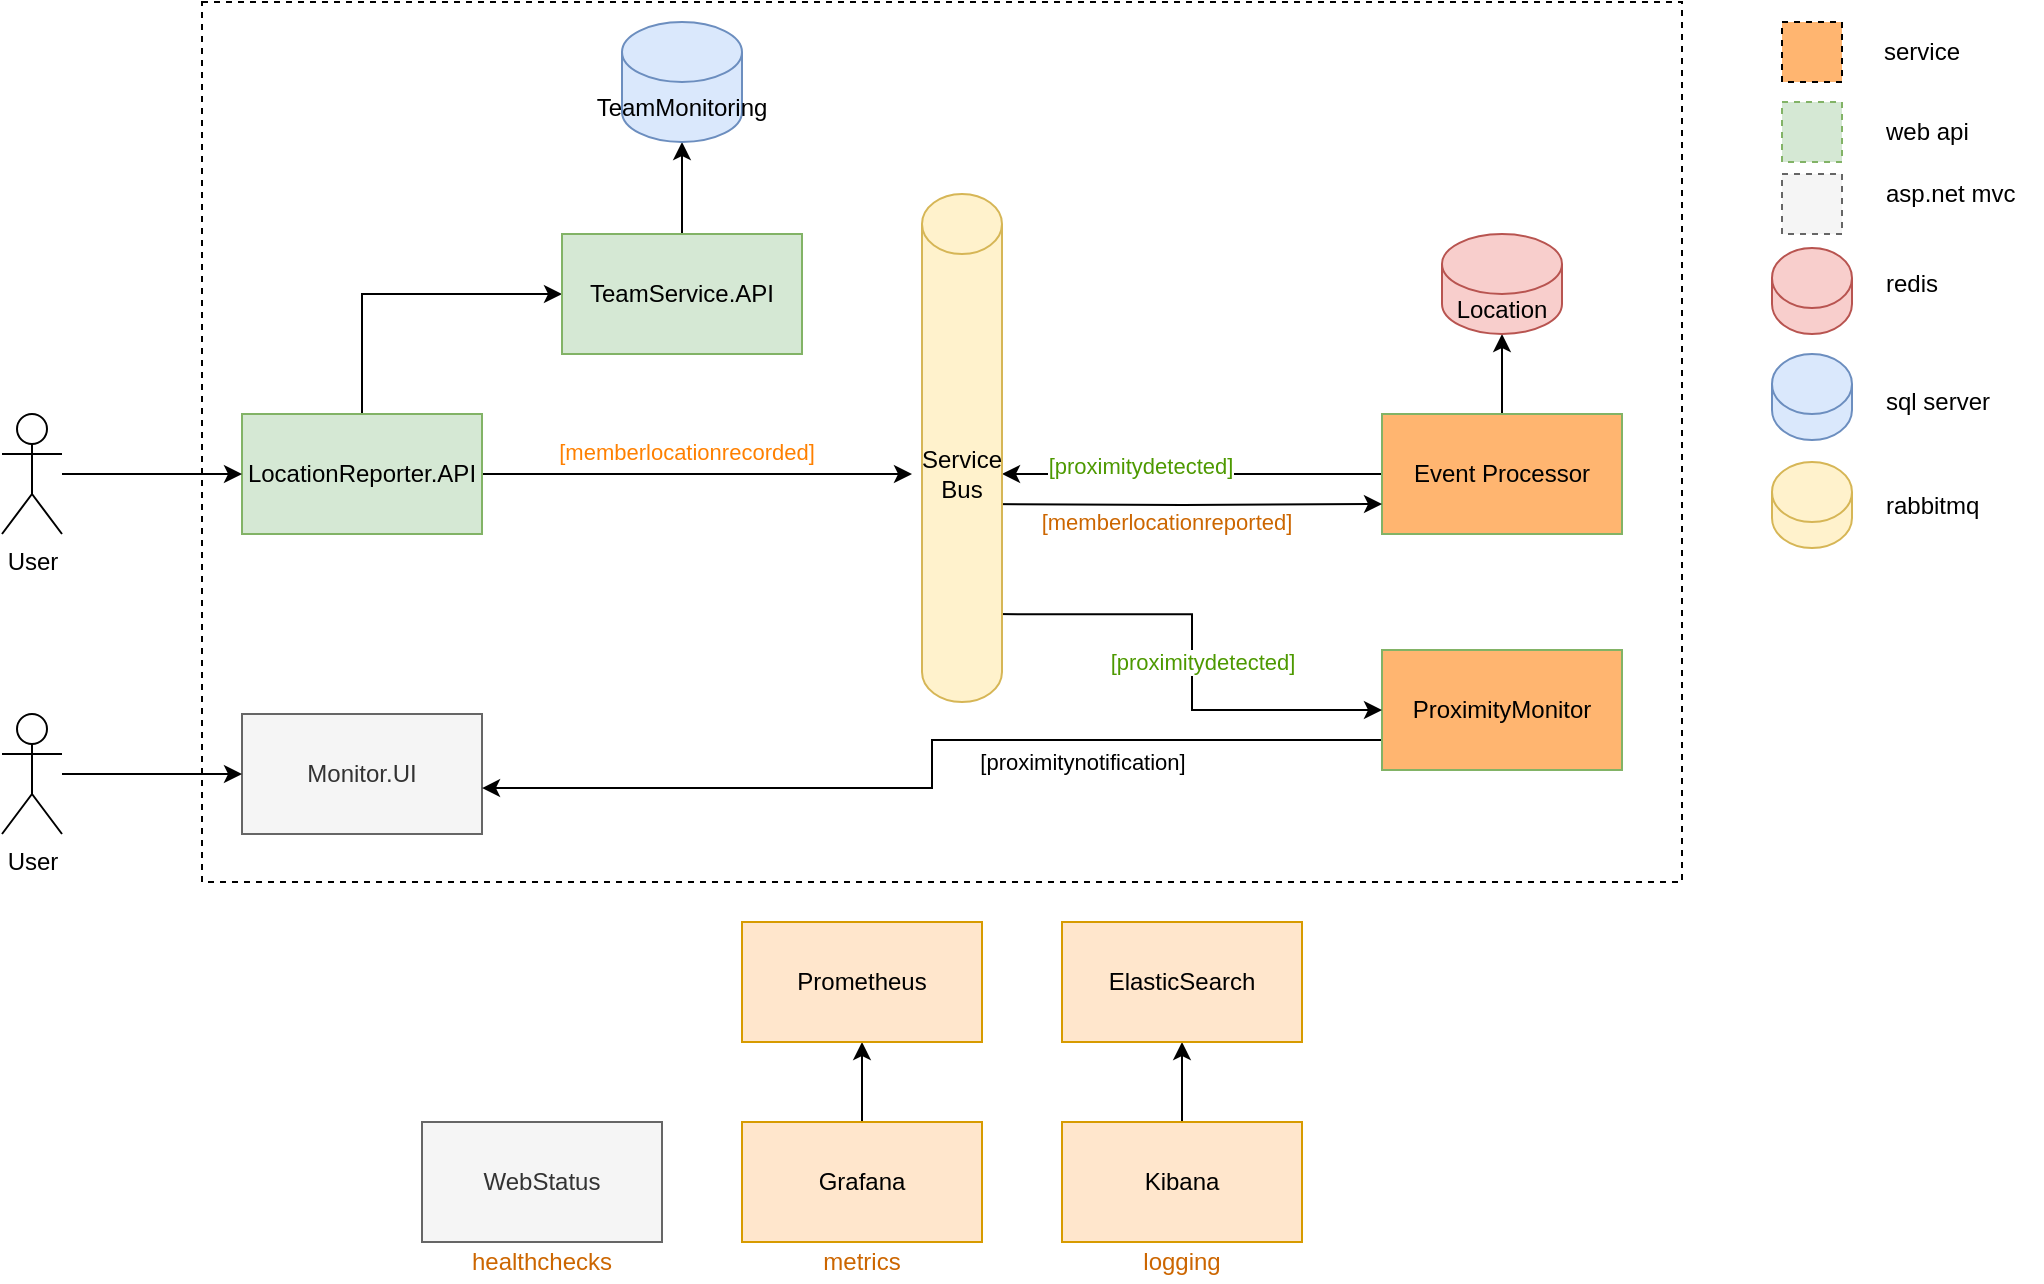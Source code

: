 <mxfile version="14.7.2" type="github">
  <diagram id="5P74kh_oxJAOAwm8A3kO" name="Page-1">
    <mxGraphModel dx="1422" dy="762" grid="1" gridSize="10" guides="1" tooltips="1" connect="1" arrows="1" fold="1" page="1" pageScale="1" pageWidth="1169" pageHeight="827" math="0" shadow="0">
      <root>
        <mxCell id="0" />
        <mxCell id="1" parent="0" />
        <mxCell id="XXVCzD4Wfb_KxAH5IpnT-40" value="" style="rounded=0;whiteSpace=wrap;html=1;dashed=1;" vertex="1" parent="1">
          <mxGeometry x="150" y="60" width="740" height="440" as="geometry" />
        </mxCell>
        <mxCell id="XXVCzD4Wfb_KxAH5IpnT-27" style="edgeStyle=orthogonalEdgeStyle;rounded=0;orthogonalLoop=1;jettySize=auto;html=1;entryX=0.5;entryY=1;entryDx=0;entryDy=0;entryPerimeter=0;" edge="1" parent="1" source="XXVCzD4Wfb_KxAH5IpnT-1" target="XXVCzD4Wfb_KxAH5IpnT-11">
          <mxGeometry relative="1" as="geometry" />
        </mxCell>
        <mxCell id="XXVCzD4Wfb_KxAH5IpnT-31" style="edgeStyle=orthogonalEdgeStyle;rounded=0;orthogonalLoop=1;jettySize=auto;html=1;entryX=1;entryY=0.551;entryDx=0;entryDy=0;entryPerimeter=0;" edge="1" parent="1" source="XXVCzD4Wfb_KxAH5IpnT-1" target="XXVCzD4Wfb_KxAH5IpnT-16">
          <mxGeometry relative="1" as="geometry" />
        </mxCell>
        <mxCell id="XXVCzD4Wfb_KxAH5IpnT-32" value="[proximitydetected]" style="edgeLabel;html=1;align=center;verticalAlign=middle;resizable=0;points=[];fontColor=#4D9900;" vertex="1" connectable="0" parent="XXVCzD4Wfb_KxAH5IpnT-31">
          <mxGeometry x="0.274" y="-4" relative="1" as="geometry">
            <mxPoint as="offset" />
          </mxGeometry>
        </mxCell>
        <mxCell id="XXVCzD4Wfb_KxAH5IpnT-1" value="Event Processor" style="rounded=0;whiteSpace=wrap;html=1;strokeColor=#82b366;fillColor=#FFB570;" vertex="1" parent="1">
          <mxGeometry x="740" y="266" width="120" height="60" as="geometry" />
        </mxCell>
        <mxCell id="XXVCzD4Wfb_KxAH5IpnT-2" value="Monitor.UI" style="rounded=0;whiteSpace=wrap;html=1;fillColor=#f5f5f5;strokeColor=#666666;fontColor=#333333;" vertex="1" parent="1">
          <mxGeometry x="170" y="416" width="120" height="60" as="geometry" />
        </mxCell>
        <mxCell id="XXVCzD4Wfb_KxAH5IpnT-20" style="edgeStyle=orthogonalEdgeStyle;rounded=0;orthogonalLoop=1;jettySize=auto;html=1;" edge="1" parent="1" source="XXVCzD4Wfb_KxAH5IpnT-3">
          <mxGeometry relative="1" as="geometry">
            <mxPoint x="505" y="296" as="targetPoint" />
          </mxGeometry>
        </mxCell>
        <mxCell id="XXVCzD4Wfb_KxAH5IpnT-21" value="[memberlocationrecorded]" style="edgeLabel;html=1;align=center;verticalAlign=middle;resizable=0;points=[];fontColor=#FF8000;" vertex="1" connectable="0" parent="XXVCzD4Wfb_KxAH5IpnT-20">
          <mxGeometry x="-0.295" y="1" relative="1" as="geometry">
            <mxPoint x="26" y="-10" as="offset" />
          </mxGeometry>
        </mxCell>
        <mxCell id="XXVCzD4Wfb_KxAH5IpnT-30" style="edgeStyle=orthogonalEdgeStyle;rounded=0;orthogonalLoop=1;jettySize=auto;html=1;entryX=0;entryY=0.5;entryDx=0;entryDy=0;exitX=0.5;exitY=0;exitDx=0;exitDy=0;" edge="1" parent="1" source="XXVCzD4Wfb_KxAH5IpnT-3" target="XXVCzD4Wfb_KxAH5IpnT-4">
          <mxGeometry relative="1" as="geometry">
            <Array as="points">
              <mxPoint x="230" y="206" />
            </Array>
          </mxGeometry>
        </mxCell>
        <mxCell id="XXVCzD4Wfb_KxAH5IpnT-3" value="LocationReporter.API" style="rounded=0;whiteSpace=wrap;html=1;fillColor=#d5e8d4;strokeColor=#82b366;" vertex="1" parent="1">
          <mxGeometry x="170" y="266" width="120" height="60" as="geometry" />
        </mxCell>
        <mxCell id="XXVCzD4Wfb_KxAH5IpnT-29" style="edgeStyle=orthogonalEdgeStyle;rounded=0;orthogonalLoop=1;jettySize=auto;html=1;entryX=0.5;entryY=1;entryDx=0;entryDy=0;entryPerimeter=0;" edge="1" parent="1" source="XXVCzD4Wfb_KxAH5IpnT-4" target="XXVCzD4Wfb_KxAH5IpnT-10">
          <mxGeometry relative="1" as="geometry" />
        </mxCell>
        <mxCell id="XXVCzD4Wfb_KxAH5IpnT-4" value="TeamService.API" style="rounded=0;whiteSpace=wrap;html=1;fillColor=#d5e8d4;strokeColor=#82b366;" vertex="1" parent="1">
          <mxGeometry x="330" y="176" width="120" height="60" as="geometry" />
        </mxCell>
        <mxCell id="XXVCzD4Wfb_KxAH5IpnT-35" style="edgeStyle=orthogonalEdgeStyle;rounded=0;orthogonalLoop=1;jettySize=auto;html=1;entryX=1;entryY=0.617;entryDx=0;entryDy=0;entryPerimeter=0;exitX=0;exitY=0.75;exitDx=0;exitDy=0;" edge="1" parent="1" source="XXVCzD4Wfb_KxAH5IpnT-5" target="XXVCzD4Wfb_KxAH5IpnT-2">
          <mxGeometry relative="1" as="geometry" />
        </mxCell>
        <mxCell id="XXVCzD4Wfb_KxAH5IpnT-36" value="[proximitynotification]" style="edgeLabel;html=1;align=center;verticalAlign=middle;resizable=0;points=[];" vertex="1" connectable="0" parent="XXVCzD4Wfb_KxAH5IpnT-35">
          <mxGeometry x="-0.266" y="-1" relative="1" as="geometry">
            <mxPoint x="24" y="12" as="offset" />
          </mxGeometry>
        </mxCell>
        <mxCell id="XXVCzD4Wfb_KxAH5IpnT-5" value="ProximityMonitor" style="rounded=0;whiteSpace=wrap;html=1;strokeColor=#82b366;fillColor=#FFB570;" vertex="1" parent="1">
          <mxGeometry x="740" y="384" width="120" height="60" as="geometry" />
        </mxCell>
        <mxCell id="XXVCzD4Wfb_KxAH5IpnT-37" style="edgeStyle=orthogonalEdgeStyle;rounded=0;orthogonalLoop=1;jettySize=auto;html=1;entryX=0.5;entryY=1;entryDx=0;entryDy=0;" edge="1" parent="1" source="XXVCzD4Wfb_KxAH5IpnT-6" target="XXVCzD4Wfb_KxAH5IpnT-8">
          <mxGeometry relative="1" as="geometry" />
        </mxCell>
        <mxCell id="XXVCzD4Wfb_KxAH5IpnT-6" value="Kibana" style="rounded=0;whiteSpace=wrap;html=1;fillColor=#ffe6cc;strokeColor=#d79b00;" vertex="1" parent="1">
          <mxGeometry x="580" y="620" width="120" height="60" as="geometry" />
        </mxCell>
        <mxCell id="XXVCzD4Wfb_KxAH5IpnT-38" style="edgeStyle=orthogonalEdgeStyle;rounded=0;orthogonalLoop=1;jettySize=auto;html=1;entryX=0.5;entryY=1;entryDx=0;entryDy=0;" edge="1" parent="1" source="XXVCzD4Wfb_KxAH5IpnT-7" target="XXVCzD4Wfb_KxAH5IpnT-9">
          <mxGeometry relative="1" as="geometry" />
        </mxCell>
        <mxCell id="XXVCzD4Wfb_KxAH5IpnT-7" value="Grafana" style="rounded=0;whiteSpace=wrap;html=1;fillColor=#ffe6cc;strokeColor=#d79b00;" vertex="1" parent="1">
          <mxGeometry x="420" y="620" width="120" height="60" as="geometry" />
        </mxCell>
        <mxCell id="XXVCzD4Wfb_KxAH5IpnT-8" value="ElasticSearch" style="rounded=0;whiteSpace=wrap;html=1;fillColor=#ffe6cc;strokeColor=#d79b00;" vertex="1" parent="1">
          <mxGeometry x="580" y="520" width="120" height="60" as="geometry" />
        </mxCell>
        <mxCell id="XXVCzD4Wfb_KxAH5IpnT-9" value="Prometheus" style="rounded=0;whiteSpace=wrap;html=1;fillColor=#ffe6cc;strokeColor=#d79b00;" vertex="1" parent="1">
          <mxGeometry x="420" y="520" width="120" height="60" as="geometry" />
        </mxCell>
        <mxCell id="XXVCzD4Wfb_KxAH5IpnT-10" value="TeamMonitoring" style="shape=cylinder3;whiteSpace=wrap;html=1;boundedLbl=1;backgroundOutline=1;size=15;fillColor=#dae8fc;strokeColor=#6c8ebf;" vertex="1" parent="1">
          <mxGeometry x="360" y="70" width="60" height="60" as="geometry" />
        </mxCell>
        <mxCell id="XXVCzD4Wfb_KxAH5IpnT-11" value="Location" style="shape=cylinder3;whiteSpace=wrap;html=1;boundedLbl=1;backgroundOutline=1;size=15;fillColor=#f8cecc;strokeColor=#b85450;" vertex="1" parent="1">
          <mxGeometry x="770" y="176" width="60" height="50" as="geometry" />
        </mxCell>
        <mxCell id="XXVCzD4Wfb_KxAH5IpnT-15" style="edgeStyle=orthogonalEdgeStyle;rounded=0;orthogonalLoop=1;jettySize=auto;html=1;entryX=0;entryY=0.5;entryDx=0;entryDy=0;" edge="1" parent="1" source="XXVCzD4Wfb_KxAH5IpnT-12" target="XXVCzD4Wfb_KxAH5IpnT-2">
          <mxGeometry relative="1" as="geometry" />
        </mxCell>
        <mxCell id="XXVCzD4Wfb_KxAH5IpnT-12" value="User" style="shape=umlActor;verticalLabelPosition=bottom;verticalAlign=top;html=1;outlineConnect=0;" vertex="1" parent="1">
          <mxGeometry x="50" y="416" width="30" height="60" as="geometry" />
        </mxCell>
        <mxCell id="XXVCzD4Wfb_KxAH5IpnT-14" style="edgeStyle=orthogonalEdgeStyle;rounded=0;orthogonalLoop=1;jettySize=auto;html=1;" edge="1" parent="1" source="XXVCzD4Wfb_KxAH5IpnT-13" target="XXVCzD4Wfb_KxAH5IpnT-3">
          <mxGeometry relative="1" as="geometry" />
        </mxCell>
        <mxCell id="XXVCzD4Wfb_KxAH5IpnT-13" value="User" style="shape=umlActor;verticalLabelPosition=bottom;verticalAlign=top;html=1;outlineConnect=0;" vertex="1" parent="1">
          <mxGeometry x="50" y="266" width="30" height="60" as="geometry" />
        </mxCell>
        <mxCell id="XXVCzD4Wfb_KxAH5IpnT-25" style="edgeStyle=orthogonalEdgeStyle;rounded=0;orthogonalLoop=1;jettySize=auto;html=1;entryX=0;entryY=0.75;entryDx=0;entryDy=0;" edge="1" parent="1" target="XXVCzD4Wfb_KxAH5IpnT-1">
          <mxGeometry relative="1" as="geometry">
            <mxPoint x="540" y="311" as="sourcePoint" />
          </mxGeometry>
        </mxCell>
        <mxCell id="XXVCzD4Wfb_KxAH5IpnT-26" value="[memberlocationreported]" style="edgeLabel;html=1;align=center;verticalAlign=middle;resizable=0;points=[];fontColor=#CC6600;" vertex="1" connectable="0" parent="XXVCzD4Wfb_KxAH5IpnT-25">
          <mxGeometry x="-0.286" y="-3" relative="1" as="geometry">
            <mxPoint x="20" y="5" as="offset" />
          </mxGeometry>
        </mxCell>
        <mxCell id="XXVCzD4Wfb_KxAH5IpnT-33" style="edgeStyle=orthogonalEdgeStyle;rounded=0;orthogonalLoop=1;jettySize=auto;html=1;entryX=0;entryY=0.5;entryDx=0;entryDy=0;exitX=0.925;exitY=0.827;exitDx=0;exitDy=0;exitPerimeter=0;" edge="1" parent="1" source="XXVCzD4Wfb_KxAH5IpnT-16" target="XXVCzD4Wfb_KxAH5IpnT-5">
          <mxGeometry relative="1" as="geometry" />
        </mxCell>
        <mxCell id="XXVCzD4Wfb_KxAH5IpnT-34" value="[proximitydetected]" style="edgeLabel;html=1;align=center;verticalAlign=middle;resizable=0;points=[];fontColor=#4D9900;" vertex="1" connectable="0" parent="XXVCzD4Wfb_KxAH5IpnT-33">
          <mxGeometry x="0.369" y="1" relative="1" as="geometry">
            <mxPoint x="-14" y="-23" as="offset" />
          </mxGeometry>
        </mxCell>
        <mxCell id="XXVCzD4Wfb_KxAH5IpnT-16" value="Service Bus" style="shape=cylinder3;whiteSpace=wrap;html=1;boundedLbl=1;backgroundOutline=1;size=15;fillColor=#fff2cc;strokeColor=#d6b656;" vertex="1" parent="1">
          <mxGeometry x="510" y="156" width="40" height="254" as="geometry" />
        </mxCell>
        <mxCell id="XXVCzD4Wfb_KxAH5IpnT-17" value="WebStatus" style="rounded=0;whiteSpace=wrap;html=1;fillColor=#f5f5f5;strokeColor=#666666;fontColor=#333333;" vertex="1" parent="1">
          <mxGeometry x="260" y="620" width="120" height="60" as="geometry" />
        </mxCell>
        <mxCell id="XXVCzD4Wfb_KxAH5IpnT-42" value="healthchecks" style="text;html=1;strokeColor=none;fillColor=none;align=center;verticalAlign=middle;whiteSpace=wrap;rounded=0;dashed=1;fontColor=#CC6600;" vertex="1" parent="1">
          <mxGeometry x="300" y="680" width="40" height="20" as="geometry" />
        </mxCell>
        <mxCell id="XXVCzD4Wfb_KxAH5IpnT-43" value="metrics" style="text;html=1;strokeColor=none;fillColor=none;align=center;verticalAlign=middle;whiteSpace=wrap;rounded=0;dashed=1;fontColor=#CC6600;" vertex="1" parent="1">
          <mxGeometry x="460" y="680" width="40" height="20" as="geometry" />
        </mxCell>
        <mxCell id="XXVCzD4Wfb_KxAH5IpnT-44" value="service" style="text;html=1;strokeColor=none;fillColor=none;align=center;verticalAlign=middle;whiteSpace=wrap;rounded=0;dashed=1;" vertex="1" parent="1">
          <mxGeometry x="990" y="75" width="40" height="20" as="geometry" />
        </mxCell>
        <mxCell id="XXVCzD4Wfb_KxAH5IpnT-45" value="" style="rounded=0;whiteSpace=wrap;html=1;dashed=1;fontColor=#CC6600;fillColor=#FFB570;" vertex="1" parent="1">
          <mxGeometry x="940" y="70" width="30" height="30" as="geometry" />
        </mxCell>
        <mxCell id="XXVCzD4Wfb_KxAH5IpnT-46" value="" style="rounded=0;whiteSpace=wrap;html=1;dashed=1;fillColor=#d5e8d4;strokeColor=#82b366;" vertex="1" parent="1">
          <mxGeometry x="940" y="110" width="30" height="30" as="geometry" />
        </mxCell>
        <mxCell id="XXVCzD4Wfb_KxAH5IpnT-47" value="" style="rounded=0;whiteSpace=wrap;html=1;dashed=1;fontColor=#333333;fillColor=#f5f5f5;strokeColor=#666666;" vertex="1" parent="1">
          <mxGeometry x="940" y="146" width="30" height="30" as="geometry" />
        </mxCell>
        <mxCell id="XXVCzD4Wfb_KxAH5IpnT-52" value="web api" style="text;html=1;strokeColor=none;fillColor=none;align=left;verticalAlign=middle;whiteSpace=wrap;rounded=0;dashed=1;" vertex="1" parent="1">
          <mxGeometry x="990" y="115" width="60" height="20" as="geometry" />
        </mxCell>
        <mxCell id="XXVCzD4Wfb_KxAH5IpnT-53" value="asp.net mvc" style="text;html=1;strokeColor=none;fillColor=none;align=left;verticalAlign=middle;whiteSpace=wrap;rounded=0;dashed=1;" vertex="1" parent="1">
          <mxGeometry x="990" y="146" width="80" height="20" as="geometry" />
        </mxCell>
        <mxCell id="XXVCzD4Wfb_KxAH5IpnT-54" value="redis" style="text;html=1;strokeColor=none;fillColor=none;align=left;verticalAlign=middle;whiteSpace=wrap;rounded=0;dashed=1;" vertex="1" parent="1">
          <mxGeometry x="990" y="191" width="40" height="20" as="geometry" />
        </mxCell>
        <mxCell id="XXVCzD4Wfb_KxAH5IpnT-55" value="rabbitmq" style="text;html=1;strokeColor=none;fillColor=none;align=left;verticalAlign=middle;whiteSpace=wrap;rounded=0;dashed=1;" vertex="1" parent="1">
          <mxGeometry x="990" y="301.5" width="60" height="20" as="geometry" />
        </mxCell>
        <mxCell id="XXVCzD4Wfb_KxAH5IpnT-56" value="" style="shape=cylinder3;whiteSpace=wrap;html=1;boundedLbl=1;backgroundOutline=1;size=15;fillColor=#fff2cc;strokeColor=#d6b656;" vertex="1" parent="1">
          <mxGeometry x="935" y="290" width="40" height="43" as="geometry" />
        </mxCell>
        <mxCell id="XXVCzD4Wfb_KxAH5IpnT-57" value="" style="shape=cylinder3;whiteSpace=wrap;html=1;boundedLbl=1;backgroundOutline=1;size=15;fillColor=#dae8fc;strokeColor=#6c8ebf;" vertex="1" parent="1">
          <mxGeometry x="935" y="236" width="40" height="43" as="geometry" />
        </mxCell>
        <mxCell id="XXVCzD4Wfb_KxAH5IpnT-58" value="" style="shape=cylinder3;whiteSpace=wrap;html=1;boundedLbl=1;backgroundOutline=1;size=15;fillColor=#f8cecc;strokeColor=#b85450;" vertex="1" parent="1">
          <mxGeometry x="935" y="183" width="40" height="43" as="geometry" />
        </mxCell>
        <mxCell id="XXVCzD4Wfb_KxAH5IpnT-59" value="sql server" style="text;html=1;strokeColor=none;fillColor=none;align=left;verticalAlign=middle;whiteSpace=wrap;rounded=0;dashed=1;" vertex="1" parent="1">
          <mxGeometry x="990" y="250" width="60" height="20" as="geometry" />
        </mxCell>
        <mxCell id="XXVCzD4Wfb_KxAH5IpnT-60" value="logging" style="text;html=1;strokeColor=none;fillColor=none;align=center;verticalAlign=middle;whiteSpace=wrap;rounded=0;dashed=1;fontColor=#CC6600;" vertex="1" parent="1">
          <mxGeometry x="620" y="680" width="40" height="20" as="geometry" />
        </mxCell>
      </root>
    </mxGraphModel>
  </diagram>
</mxfile>
